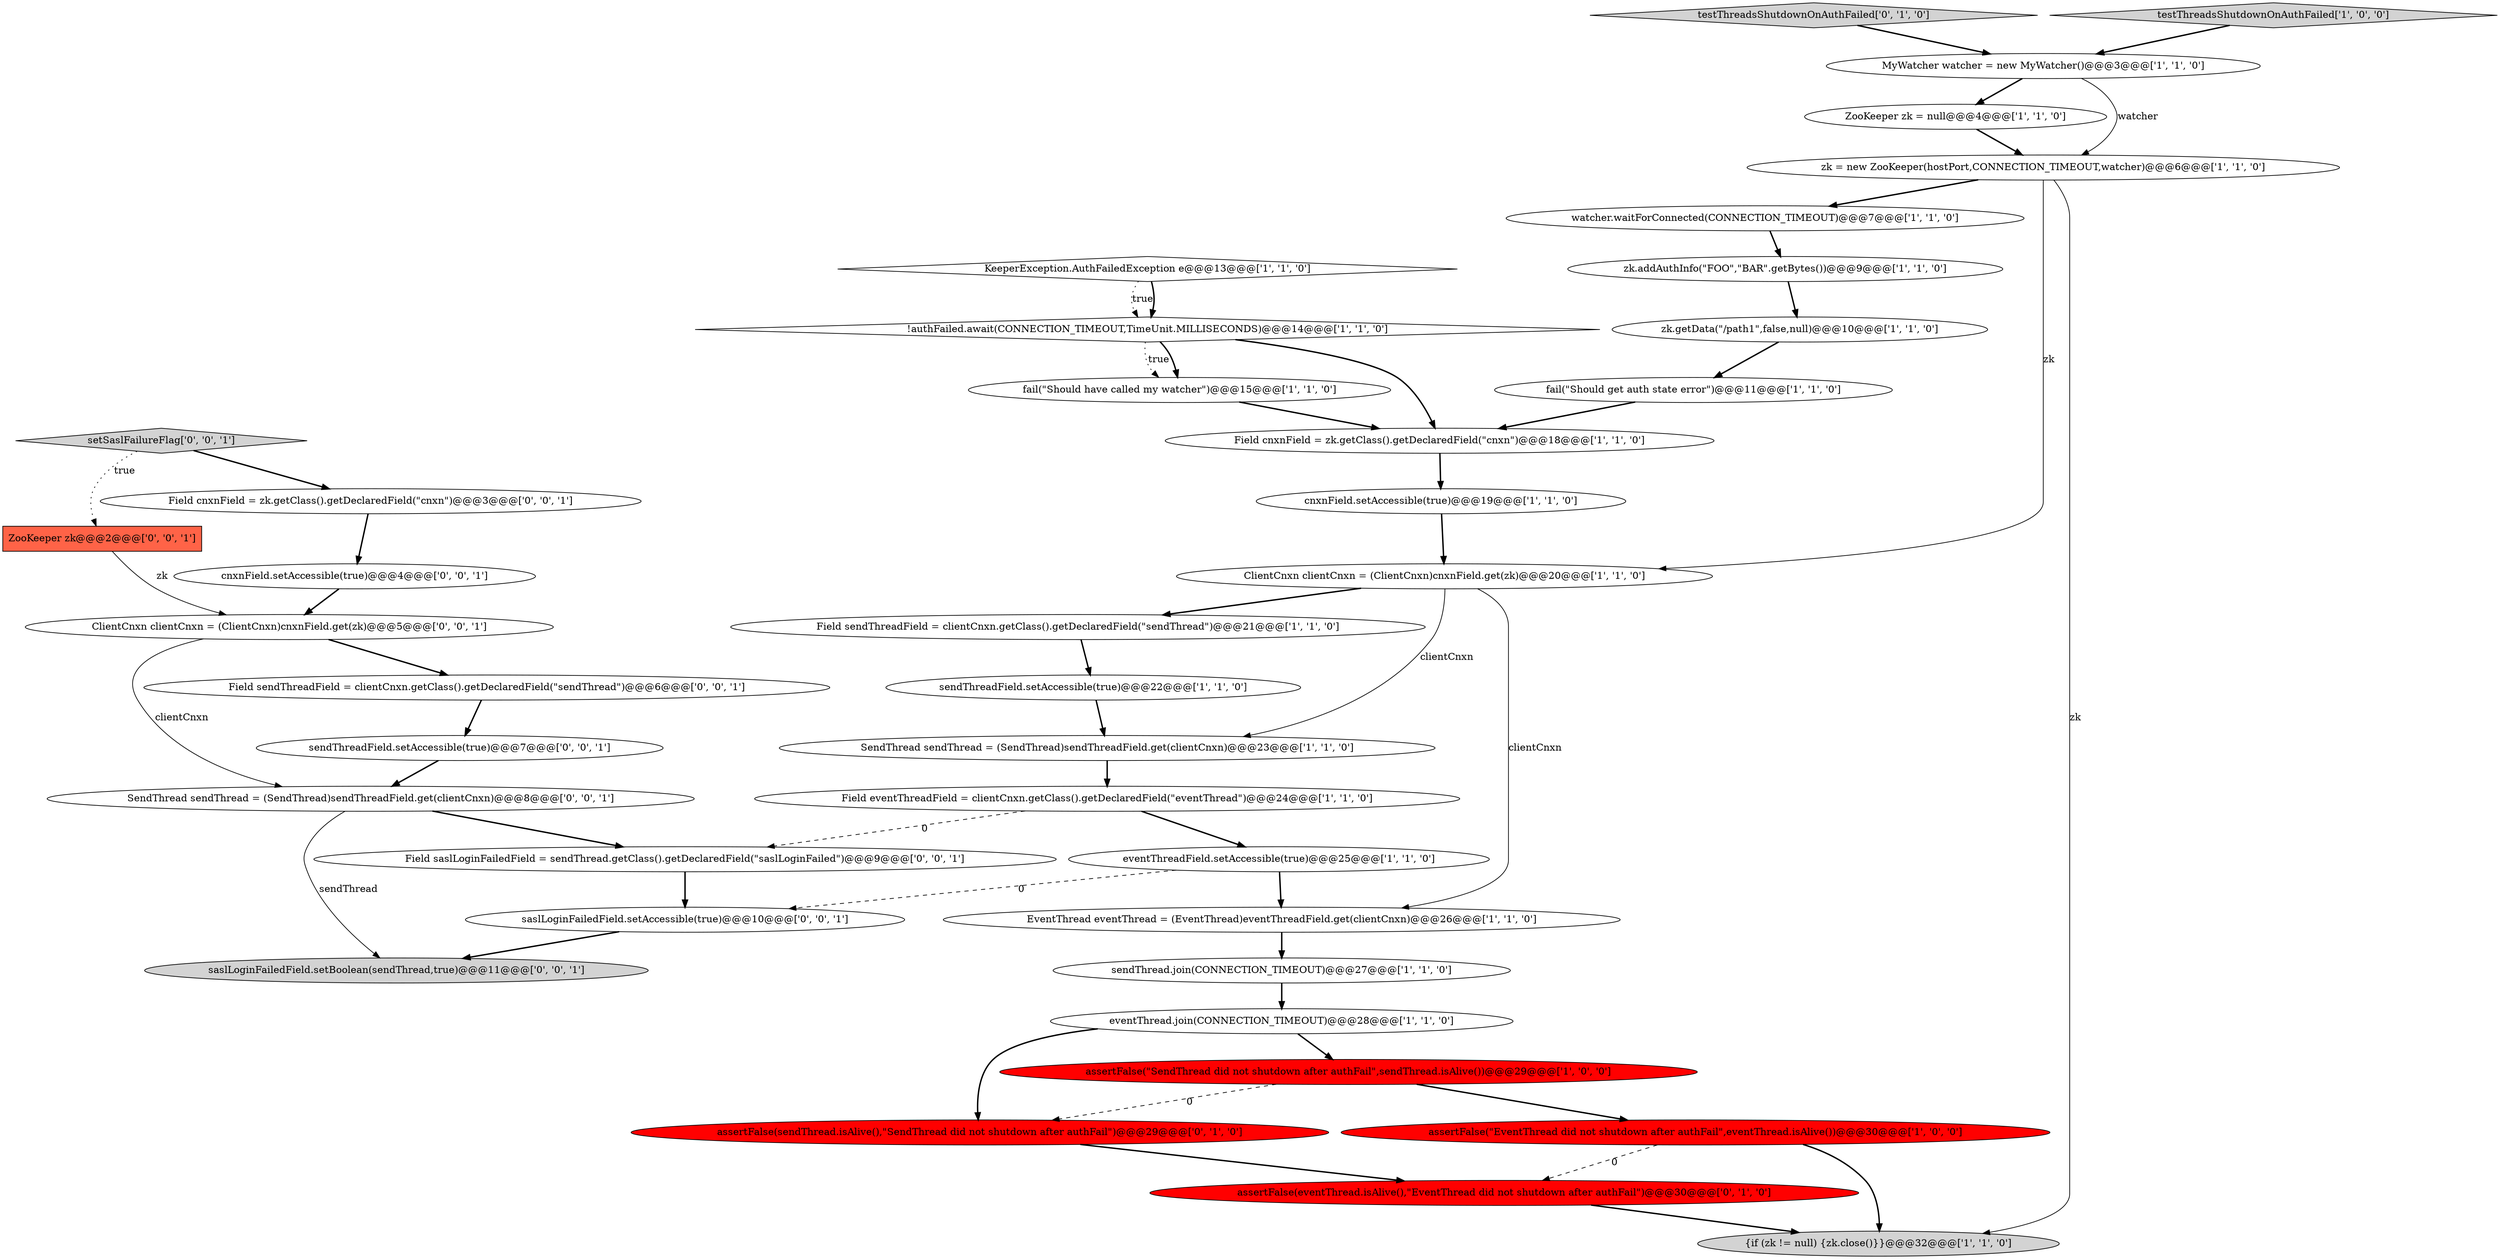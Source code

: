 digraph {
16 [style = filled, label = "{if (zk != null) {zk.close()}}@@@32@@@['1', '1', '0']", fillcolor = lightgray, shape = ellipse image = "AAA0AAABBB1BBB"];
19 [style = filled, label = "sendThread.join(CONNECTION_TIMEOUT)@@@27@@@['1', '1', '0']", fillcolor = white, shape = ellipse image = "AAA0AAABBB1BBB"];
18 [style = filled, label = "EventThread eventThread = (EventThread)eventThreadField.get(clientCnxn)@@@26@@@['1', '1', '0']", fillcolor = white, shape = ellipse image = "AAA0AAABBB1BBB"];
35 [style = filled, label = "Field sendThreadField = clientCnxn.getClass().getDeclaredField(\"sendThread\")@@@6@@@['0', '0', '1']", fillcolor = white, shape = ellipse image = "AAA0AAABBB3BBB"];
1 [style = filled, label = "assertFalse(\"SendThread did not shutdown after authFail\",sendThread.isAlive())@@@29@@@['1', '0', '0']", fillcolor = red, shape = ellipse image = "AAA1AAABBB1BBB"];
5 [style = filled, label = "cnxnField.setAccessible(true)@@@19@@@['1', '1', '0']", fillcolor = white, shape = ellipse image = "AAA0AAABBB1BBB"];
13 [style = filled, label = "sendThreadField.setAccessible(true)@@@22@@@['1', '1', '0']", fillcolor = white, shape = ellipse image = "AAA0AAABBB1BBB"];
8 [style = filled, label = "ZooKeeper zk = null@@@4@@@['1', '1', '0']", fillcolor = white, shape = ellipse image = "AAA0AAABBB1BBB"];
36 [style = filled, label = "Field saslLoginFailedField = sendThread.getClass().getDeclaredField(\"saslLoginFailed\")@@@9@@@['0', '0', '1']", fillcolor = white, shape = ellipse image = "AAA0AAABBB3BBB"];
3 [style = filled, label = "SendThread sendThread = (SendThread)sendThreadField.get(clientCnxn)@@@23@@@['1', '1', '0']", fillcolor = white, shape = ellipse image = "AAA0AAABBB1BBB"];
23 [style = filled, label = "!authFailed.await(CONNECTION_TIMEOUT,TimeUnit.MILLISECONDS)@@@14@@@['1', '1', '0']", fillcolor = white, shape = diamond image = "AAA0AAABBB1BBB"];
30 [style = filled, label = "Field cnxnField = zk.getClass().getDeclaredField(\"cnxn\")@@@3@@@['0', '0', '1']", fillcolor = white, shape = ellipse image = "AAA0AAABBB3BBB"];
24 [style = filled, label = "fail(\"Should get auth state error\")@@@11@@@['1', '1', '0']", fillcolor = white, shape = ellipse image = "AAA0AAABBB1BBB"];
34 [style = filled, label = "ZooKeeper zk@@@2@@@['0', '0', '1']", fillcolor = tomato, shape = box image = "AAA0AAABBB3BBB"];
6 [style = filled, label = "ClientCnxn clientCnxn = (ClientCnxn)cnxnField.get(zk)@@@20@@@['1', '1', '0']", fillcolor = white, shape = ellipse image = "AAA0AAABBB1BBB"];
38 [style = filled, label = "setSaslFailureFlag['0', '0', '1']", fillcolor = lightgray, shape = diamond image = "AAA0AAABBB3BBB"];
10 [style = filled, label = "eventThread.join(CONNECTION_TIMEOUT)@@@28@@@['1', '1', '0']", fillcolor = white, shape = ellipse image = "AAA0AAABBB1BBB"];
9 [style = filled, label = "MyWatcher watcher = new MyWatcher()@@@3@@@['1', '1', '0']", fillcolor = white, shape = ellipse image = "AAA0AAABBB1BBB"];
21 [style = filled, label = "fail(\"Should have called my watcher\")@@@15@@@['1', '1', '0']", fillcolor = white, shape = ellipse image = "AAA0AAABBB1BBB"];
17 [style = filled, label = "assertFalse(\"EventThread did not shutdown after authFail\",eventThread.isAlive())@@@30@@@['1', '0', '0']", fillcolor = red, shape = ellipse image = "AAA1AAABBB1BBB"];
7 [style = filled, label = "Field sendThreadField = clientCnxn.getClass().getDeclaredField(\"sendThread\")@@@21@@@['1', '1', '0']", fillcolor = white, shape = ellipse image = "AAA0AAABBB1BBB"];
29 [style = filled, label = "cnxnField.setAccessible(true)@@@4@@@['0', '0', '1']", fillcolor = white, shape = ellipse image = "AAA0AAABBB3BBB"];
20 [style = filled, label = "zk.addAuthInfo(\"FOO\",\"BAR\".getBytes())@@@9@@@['1', '1', '0']", fillcolor = white, shape = ellipse image = "AAA0AAABBB1BBB"];
4 [style = filled, label = "watcher.waitForConnected(CONNECTION_TIMEOUT)@@@7@@@['1', '1', '0']", fillcolor = white, shape = ellipse image = "AAA0AAABBB1BBB"];
32 [style = filled, label = "ClientCnxn clientCnxn = (ClientCnxn)cnxnField.get(zk)@@@5@@@['0', '0', '1']", fillcolor = white, shape = ellipse image = "AAA0AAABBB3BBB"];
0 [style = filled, label = "zk.getData(\"/path1\",false,null)@@@10@@@['1', '1', '0']", fillcolor = white, shape = ellipse image = "AAA0AAABBB1BBB"];
37 [style = filled, label = "SendThread sendThread = (SendThread)sendThreadField.get(clientCnxn)@@@8@@@['0', '0', '1']", fillcolor = white, shape = ellipse image = "AAA0AAABBB3BBB"];
12 [style = filled, label = "zk = new ZooKeeper(hostPort,CONNECTION_TIMEOUT,watcher)@@@6@@@['1', '1', '0']", fillcolor = white, shape = ellipse image = "AAA0AAABBB1BBB"];
25 [style = filled, label = "testThreadsShutdownOnAuthFailed['0', '1', '0']", fillcolor = lightgray, shape = diamond image = "AAA0AAABBB2BBB"];
11 [style = filled, label = "Field eventThreadField = clientCnxn.getClass().getDeclaredField(\"eventThread\")@@@24@@@['1', '1', '0']", fillcolor = white, shape = ellipse image = "AAA0AAABBB1BBB"];
26 [style = filled, label = "assertFalse(eventThread.isAlive(),\"EventThread did not shutdown after authFail\")@@@30@@@['0', '1', '0']", fillcolor = red, shape = ellipse image = "AAA1AAABBB2BBB"];
27 [style = filled, label = "assertFalse(sendThread.isAlive(),\"SendThread did not shutdown after authFail\")@@@29@@@['0', '1', '0']", fillcolor = red, shape = ellipse image = "AAA1AAABBB2BBB"];
33 [style = filled, label = "saslLoginFailedField.setBoolean(sendThread,true)@@@11@@@['0', '0', '1']", fillcolor = lightgray, shape = ellipse image = "AAA0AAABBB3BBB"];
31 [style = filled, label = "saslLoginFailedField.setAccessible(true)@@@10@@@['0', '0', '1']", fillcolor = white, shape = ellipse image = "AAA0AAABBB3BBB"];
14 [style = filled, label = "Field cnxnField = zk.getClass().getDeclaredField(\"cnxn\")@@@18@@@['1', '1', '0']", fillcolor = white, shape = ellipse image = "AAA0AAABBB1BBB"];
22 [style = filled, label = "testThreadsShutdownOnAuthFailed['1', '0', '0']", fillcolor = lightgray, shape = diamond image = "AAA0AAABBB1BBB"];
2 [style = filled, label = "KeeperException.AuthFailedException e@@@13@@@['1', '1', '0']", fillcolor = white, shape = diamond image = "AAA0AAABBB1BBB"];
28 [style = filled, label = "sendThreadField.setAccessible(true)@@@7@@@['0', '0', '1']", fillcolor = white, shape = ellipse image = "AAA0AAABBB3BBB"];
15 [style = filled, label = "eventThreadField.setAccessible(true)@@@25@@@['1', '1', '0']", fillcolor = white, shape = ellipse image = "AAA0AAABBB1BBB"];
7->13 [style = bold, label=""];
32->35 [style = bold, label=""];
28->37 [style = bold, label=""];
12->6 [style = solid, label="zk"];
37->36 [style = bold, label=""];
37->33 [style = solid, label="sendThread"];
38->34 [style = dotted, label="true"];
10->27 [style = bold, label=""];
1->27 [style = dashed, label="0"];
20->0 [style = bold, label=""];
14->5 [style = bold, label=""];
22->9 [style = bold, label=""];
25->9 [style = bold, label=""];
3->11 [style = bold, label=""];
18->19 [style = bold, label=""];
36->31 [style = bold, label=""];
6->18 [style = solid, label="clientCnxn"];
23->21 [style = dotted, label="true"];
2->23 [style = dotted, label="true"];
19->10 [style = bold, label=""];
9->8 [style = bold, label=""];
11->36 [style = dashed, label="0"];
15->18 [style = bold, label=""];
30->29 [style = bold, label=""];
12->16 [style = solid, label="zk"];
11->15 [style = bold, label=""];
1->17 [style = bold, label=""];
24->14 [style = bold, label=""];
23->14 [style = bold, label=""];
35->28 [style = bold, label=""];
2->23 [style = bold, label=""];
26->16 [style = bold, label=""];
38->30 [style = bold, label=""];
5->6 [style = bold, label=""];
13->3 [style = bold, label=""];
12->4 [style = bold, label=""];
23->21 [style = bold, label=""];
29->32 [style = bold, label=""];
0->24 [style = bold, label=""];
31->33 [style = bold, label=""];
4->20 [style = bold, label=""];
15->31 [style = dashed, label="0"];
17->26 [style = dashed, label="0"];
9->12 [style = solid, label="watcher"];
6->3 [style = solid, label="clientCnxn"];
6->7 [style = bold, label=""];
10->1 [style = bold, label=""];
32->37 [style = solid, label="clientCnxn"];
34->32 [style = solid, label="zk"];
8->12 [style = bold, label=""];
17->16 [style = bold, label=""];
21->14 [style = bold, label=""];
27->26 [style = bold, label=""];
}
